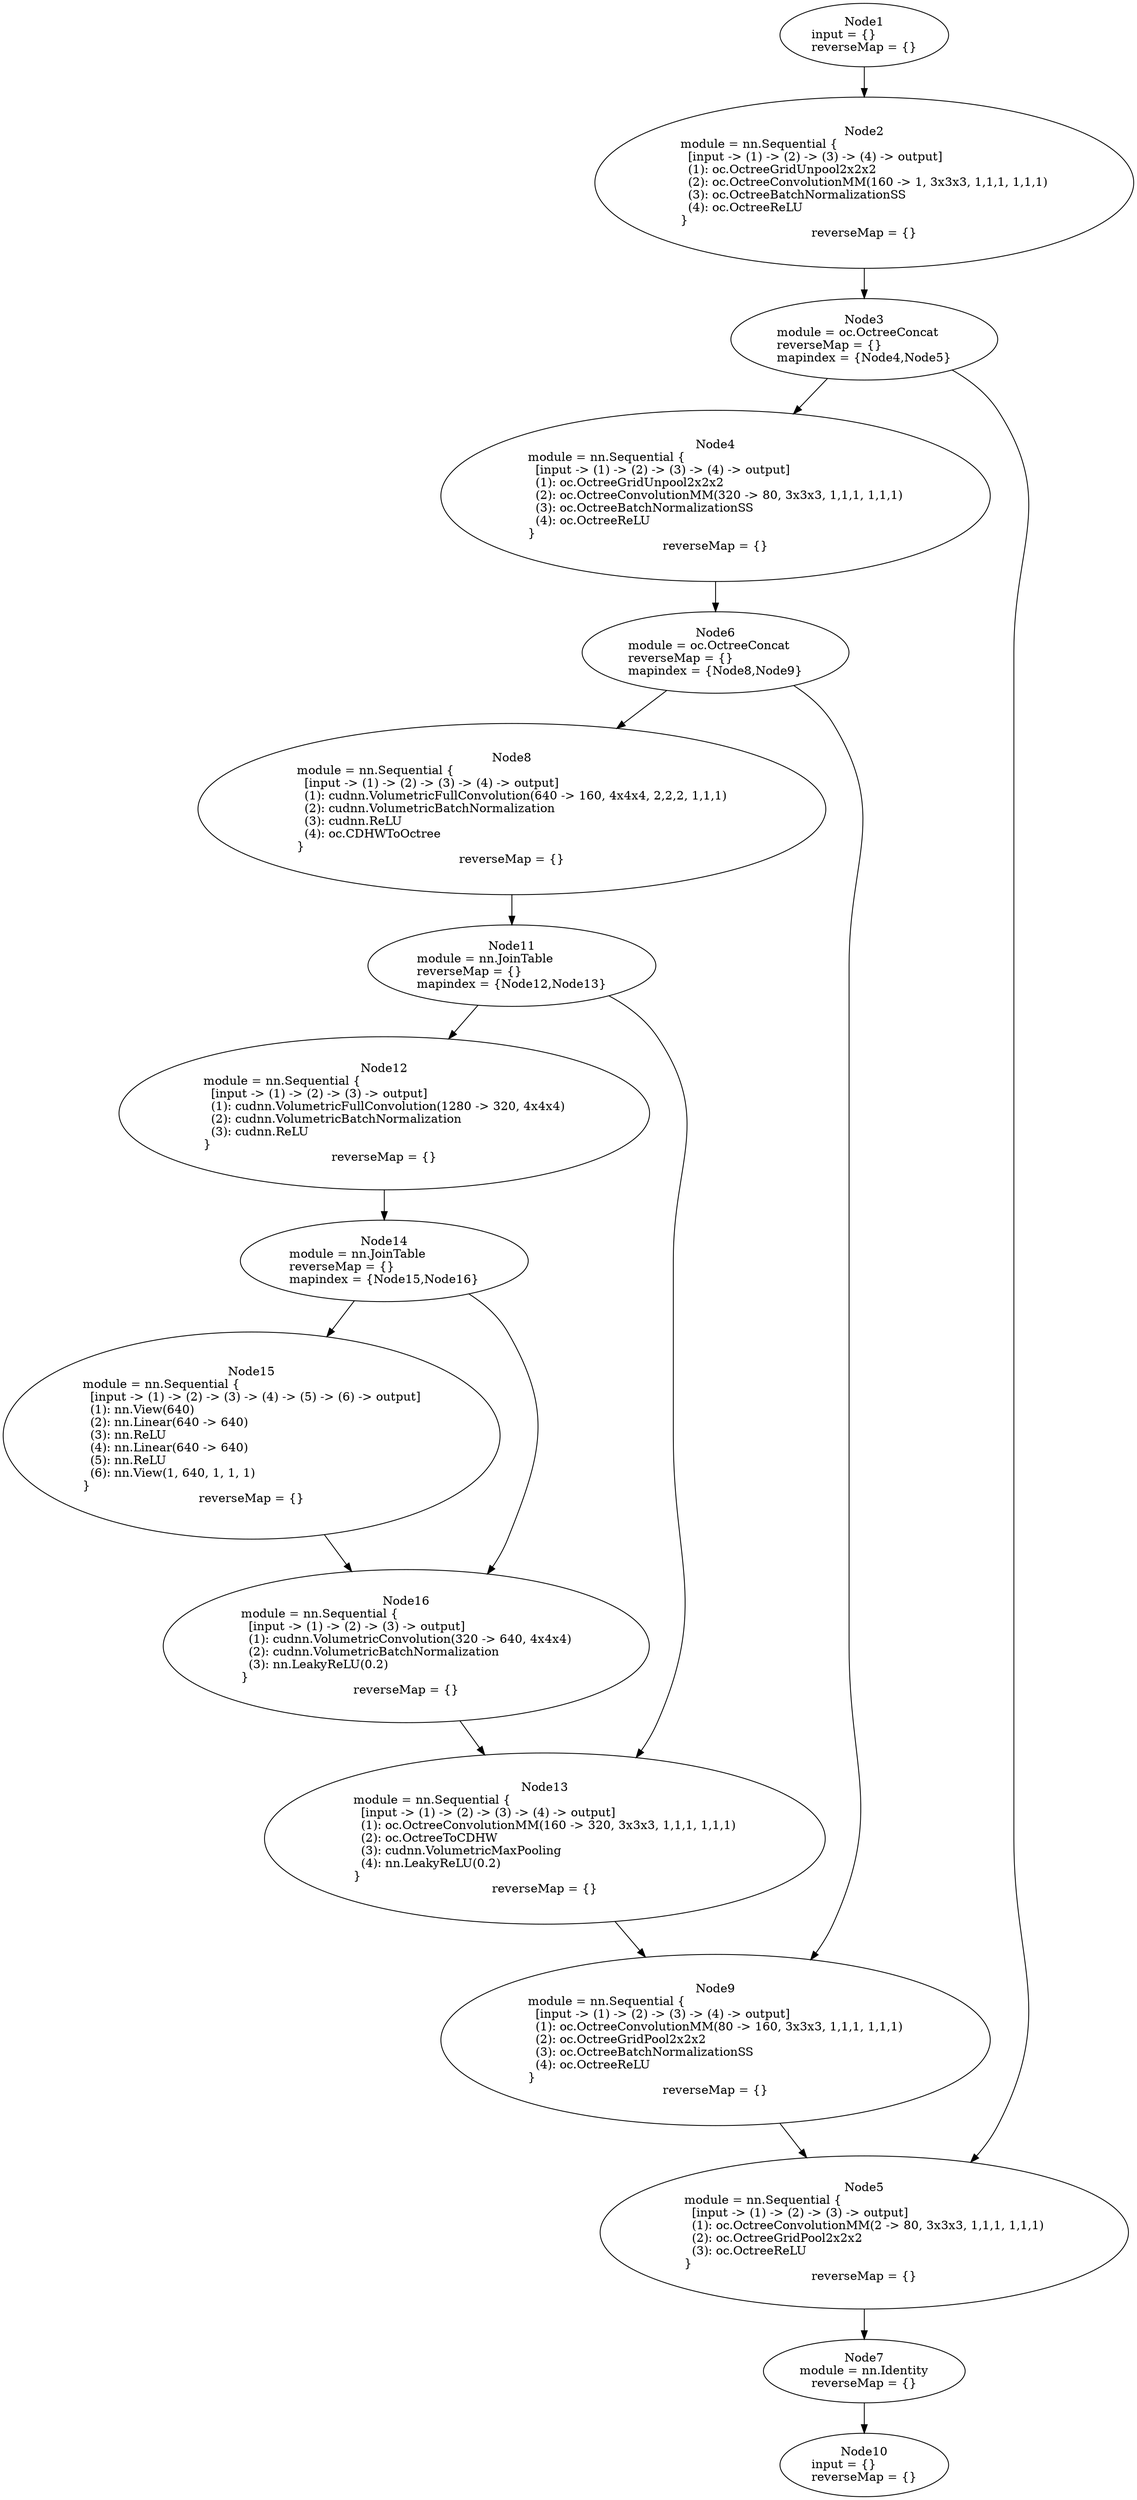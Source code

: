 digraph G {
	graph [bb="0,0,1088,2948.4"];
	node [label="\N",
		shape=oval
	];
	n1	 [height=1.041,
		label="Node1\ninput = {}\lreverseMap = {}",
		pos="832.76,2910.9",
		tooltip="[[C]]:-1_",
		width=2.1606];
	n2	 [height=2.8088,
		label="Node2\nmodule = nn.Sequential {\l  [input -> (1) -> (2) -> (3) -> (4) -> output]\l  (1): oc.OctreeGridUnpool2x2x2\l  (2): oc.OctreeConvolutionMM(\
160 -> 1, 3x3x3, 1,1,1, 1,1,1)\l  (3): oc.OctreeBatchNormalizationSS\l  (4): oc.OctreeReLU\l}\lreverseMap = {}",
		pos="832.76,2736.3",
		tooltip="[[C]]:-1_",
		width=7.0907];
	n1 -> n2	 [pos="e,832.76,2837.5 832.76,2873 832.76,2865.2 832.76,2856.7 832.76,2847.7"];
	n3	 [height=1.3356,
		label="Node3\nmodule = oc.OctreeConcat\lreverseMap = {}\lmapindex = {Node4,Node5}",
		pos="832.76,2551.1",
		tooltip="[./3d_test.lua]:167_",
		width=3.457];
	n2 -> n3	 [pos="e,832.76,2599.6 832.76,2635.1 832.76,2626.4 832.76,2617.8 832.76,2609.7"];
	n4	 [height=2.8088,
		label="Node4\nmodule = nn.Sequential {\l  [input -> (1) -> (2) -> (3) -> (4) -> output]\l  (1): oc.OctreeGridUnpool2x2x2\l  (2): oc.OctreeConvolutionMM(\
320 -> 80, 3x3x3, 1,1,1, 1,1,1)\l  (3): oc.OctreeBatchNormalizationSS\l  (4): oc.OctreeReLU\l}\lreverseMap = {}",
		pos="688.76,2365.9",
		tooltip="[[C]]:-1_",
		width=7.2282];
	n3 -> n4	 [pos="e,764.19,2463 796.79,2504.9 788.67,2494.4 779.73,2482.9 770.56,2471.1"];
	n5	 [height=2.5142,
		label="Node5\nmodule = nn.Sequential {\l  [input -> (1) -> (2) -> (3) -> output]\l  (1): oc.OctreeConvolutionMM(2 -> 80, 3x3x3, 1,1,1, \
1,1,1)\l  (2): oc.OctreeGridPool2x2x2\l  (3): oc.OctreeReLU\l}\lreverseMap = {}",
		pos="832.76,312.42",
		tooltip="[[C]]:-1_",
		width=6.9532];
	n3 -> n5	 [pos="e,930.79,395.95 911.69,2513.8 929.77,2501.5 946.86,2486 957.76,2467.1 1021.4,2356.5 976.76,2308.3 976.76,2180.7 976.76,2180.7 976.76,\
2180.7 976.76,778.27 976.76,627.22 1019,577 957.76,438.93 952.32,426.66 945.12,414.92 936.92,403.87"];
	n6	 [height=1.3356,
		label="Node6\nmodule = oc.OctreeConcat\lreverseMap = {}\lmapindex = {Node8,Node9}",
		pos="688.76,2180.7",
		tooltip="[./3d_test.lua]:166_",
		width=3.457];
	n4 -> n6	 [pos="e,688.76,2229.2 688.76,2264.7 688.76,2256 688.76,2247.4 688.76,2239.3"];
	n7	 [height=1.041,
		label="Node7\nmodule = nn.Identity\lreverseMap = {}",
		pos="832.76,148.43",
		tooltip="[[C]]:-1_",
		width=2.6124];
	n5 -> n7	 [pos="e,832.76,186.04 832.76,221.79 832.76,212.94 832.76,204.22 832.76,196.05"];
	n8	 [height=2.8088,
		label="Node8\nmodule = nn.Sequential {\l  [input -> (1) -> (2) -> (3) -> (4) -> output]\l  (1): cudnn.VolumetricFullConvolution(640 -> \
160, 4x4x4, 2,2,2, 1,1,1)\l  (2): cudnn.VolumetricBatchNormalization\l  (3): cudnn.ReLU\l  (4): oc.CDHWToOctree\l}\lreverseMap = {}",
		pos="490.76,1995.5",
		tooltip="[[C]]:-1_",
		width=8.1907];
	n6 -> n8	 [pos="e,592.48,2090.7 641.08,2136.1 628.51,2124.4 614.42,2111.2 600.03,2097.7"];
	n9	 [height=2.8088,
		label="Node9\nmodule = nn.Sequential {\l  [input -> (1) -> (2) -> (3) -> (4) -> output]\l  (1): oc.OctreeConvolutionMM(80 -> 160, 3x3x3, \
1,1,1, 1,1,1)\l  (2): oc.OctreeGridPool2x2x2\l  (3): oc.OctreeBatchNormalizationSS\l  (4): oc.OctreeReLU\l}\lreverseMap = {}",
		pos="688.76,540.04",
		tooltip="[[C]]:-1_",
		width=7.2282];
	n6 -> n9	 [pos="e,773.72,635.74 756.97,2140.4 771.89,2128.3 785.86,2113.6 794.76,2096.7 854.02,1983.7 813.76,1937.9 813.76,1810.3 813.76,1810.3 \
813.76,1810.3 813.76,1005.9 813.76,859.55 846.03,814.24 794.76,677.16 790.6,666.04 785.21,655.09 779.06,644.53"];
	n10	 [height=1.041,
		label="Node10\ninput = {}\lreverseMap = {}",
		pos="832.76,37.477",
		tooltip="[[C]]:-1_",
		width=2.1606];
	n7 -> n10	 [pos="e,832.76,75.002 832.76,110.87 832.76,102.64 832.76,93.83 832.76,85.267"];
	n11	 [height=1.3356,
		label="Node11\nmodule = nn.JoinTable\lreverseMap = {}\lmapindex = {Node12,Node13}",
		pos="490.76,1810.3",
		tooltip="[./3d_test.lua]:165_",
		width=3.7123];
	n8 -> n11	 [pos="e,490.76,1858.8 490.76,1894.3 490.76,1885.6 490.76,1877 490.76,1868.9"];
	n9 -> n5	 [pos="e,776.91,400.7 751.08,441.53 757.86,430.81 764.75,419.92 771.52,409.22"];
	n12	 [height=2.5142,
		label="Node12\nmodule = nn.Sequential {\l  [input -> (1) -> (2) -> (3) -> output]\l  (1): cudnn.VolumetricFullConvolution(1280 -> 320, \
4x4x4)\l  (2): cudnn.VolumetricBatchNormalization\l  (3): cudnn.ReLU\l}\lreverseMap = {}",
		pos="367.76,1635.7",
		tooltip="[[C]]:-1_",
		width=6.9336];
	n11 -> n12	 [pos="e,429.55,1723.5 457.8,1763.6 450.82,1753.7 443.22,1742.9 435.48,1731.9"];
	n13	 [height=2.8088,
		label="Node13\nmodule = nn.Sequential {\l  [input -> (1) -> (2) -> (3) -> (4) -> output]\l  (1): oc.OctreeConvolutionMM(160 -> 320, 3x3x3, \
1,1,1, 1,1,1)\l  (2): oc.OctreeToCDHW\l  (3): cudnn.VolumetricMaxPooling\l  (4): nn.LeakyReLU(0.2)\l}\lreverseMap = {}",
		pos="521.76,778.27",
		tooltip="[[C]]:-1_",
		width=7.3461];
	n11 -> n13	 [pos="e,606.19,874.43 577.5,1773.6 596.78,1761.4 614.97,1745.7 626.76,1726.3 687.93,1625.2 645.76,1579.3 645.76,1461.2 645.76,1461.2 645.76,\
1461.2 645.76,1254.7 645.76,1103.7 679.23,1057 626.76,915.39 622.69,904.41 617.42,893.58 611.41,883.13"];
	n14	 [height=1.3356,
		label="Node14\nmodule = nn.JoinTable\lreverseMap = {}\lmapindex = {Node15,Node16}",
		pos="367.76,1461.2",
		tooltip="[./3d_test.lua]:164_",
		width=3.7123];
	n12 -> n14	 [pos="e,367.76,1509.5 367.76,1545.1 367.76,1536.5 367.76,1527.9 367.76,1519.7"];
	n13 -> n9	 [pos="e,620.11,637.98 590.41,680.35 598.3,669.09 606.37,657.57 614.33,646.21"];
	n15	 [height=3.398,
		label="Node15\nmodule = nn.Sequential {\l  [input -> (1) -> (2) -> (3) -> (4) -> (5) -> (6) -> output]\l  (1): nn.View(640)\l  (2): nn.Linear(\
640 -> 640)\l  (3): nn.ReLU\l  (4): nn.Linear(640 -> 640)\l  (5): nn.ReLU\l  (6): nn.View(1, 640, 1, 1, 1)\l}\lreverseMap = {}",
		pos="234.76,1254.7",
		tooltip="[[C]]:-1_",
		width=6.5211];
	n14 -> n15	 [pos="e,309.64,1370.9 337.41,1414.1 330.56,1403.4 322.97,1391.6 315.12,1379.5"];
	n16	 [height=2.5142,
		label="Node16\nmodule = nn.Sequential {\l  [input -> (1) -> (2) -> (3) -> output]\l  (1): cudnn.VolumetricConvolution(320 -> 640, 4x4x4)\l  (\
2): cudnn.VolumetricBatchNormalization\l  (3): nn.LeakyReLU(0.2)\l}\lreverseMap = {}",
		pos="387.76,1005.9",
		tooltip="[[C]]:-1_",
		width=6.3836];
	n14 -> n16	 [pos="e,459.95,1091.9 441.1,1420.9 456.26,1408.9 470.21,1394.3 478.76,1377.1 527.16,1279.7 512.12,1235.9 478.76,1132.4 475.29,1121.7 470.54,\
1111 465,1100.8"];
	n15 -> n16	 [pos="e,333.56,1094.1 306.56,1138 313.79,1126.2 321.09,1114.3 328.18,1102.8"];
	n16 -> n13	 [pos="e,463.56,877.14 439.76,917.57 445.85,907.22 452.12,896.57 458.34,886"];
}
